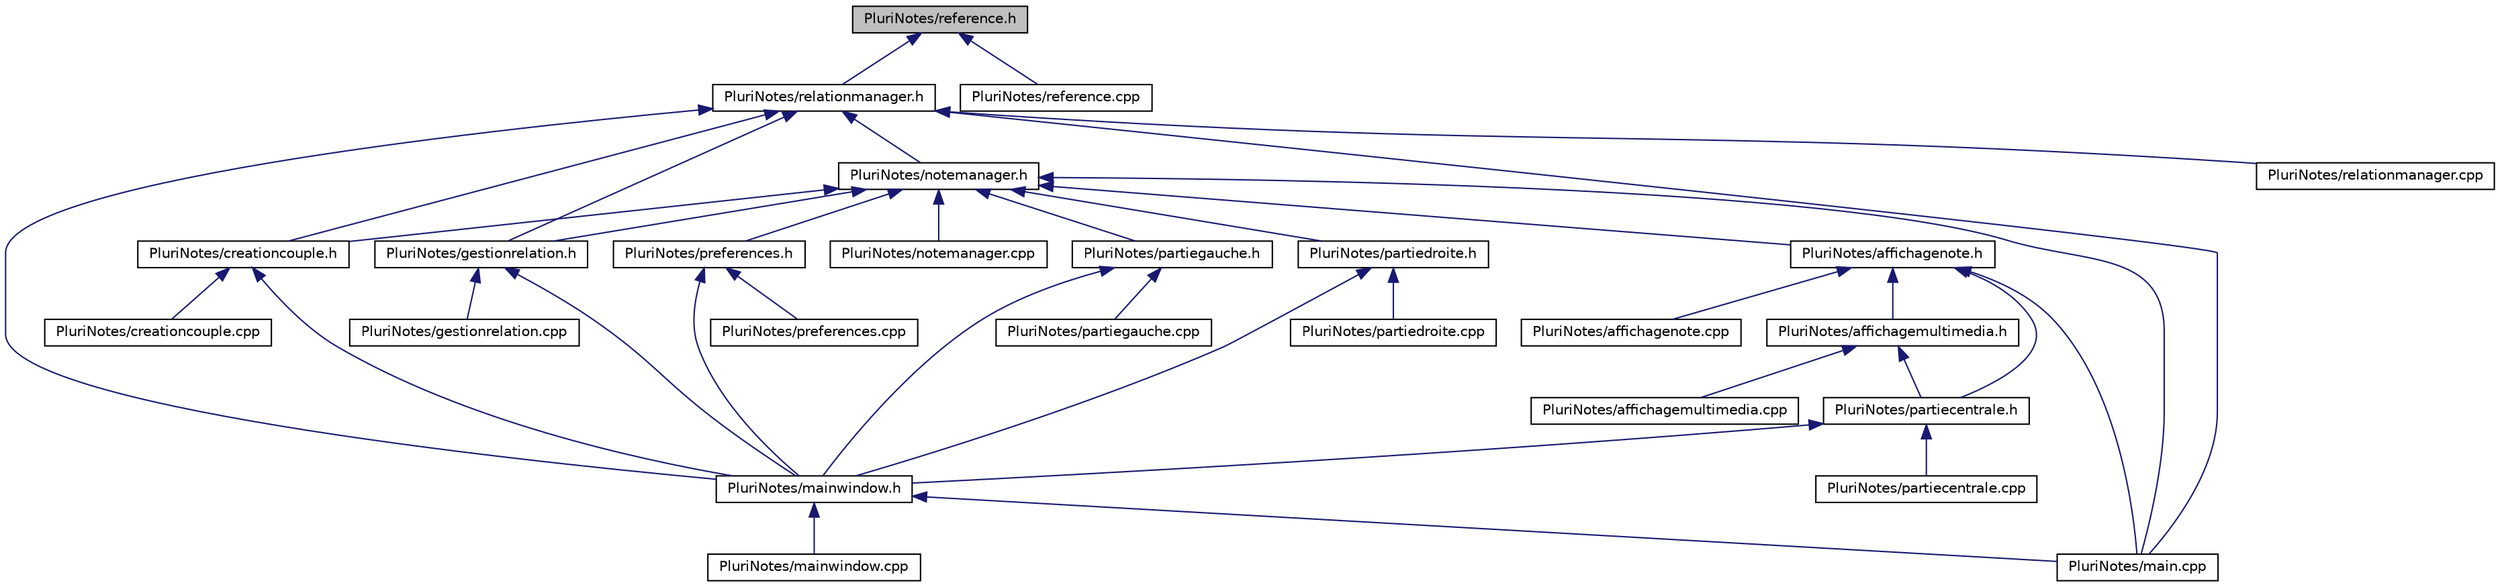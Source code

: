 digraph "PluriNotes/reference.h"
{
  edge [fontname="Helvetica",fontsize="10",labelfontname="Helvetica",labelfontsize="10"];
  node [fontname="Helvetica",fontsize="10",shape=record];
  Node13 [label="PluriNotes/reference.h",height=0.2,width=0.4,color="black", fillcolor="grey75", style="filled", fontcolor="black"];
  Node13 -> Node14 [dir="back",color="midnightblue",fontsize="10",style="solid",fontname="Helvetica"];
  Node14 [label="PluriNotes/relationmanager.h",height=0.2,width=0.4,color="black", fillcolor="white", style="filled",URL="$relationmanager_8h.html"];
  Node14 -> Node15 [dir="back",color="midnightblue",fontsize="10",style="solid",fontname="Helvetica"];
  Node15 [label="PluriNotes/notemanager.h",height=0.2,width=0.4,color="black", fillcolor="white", style="filled",URL="$notemanager_8h.html"];
  Node15 -> Node16 [dir="back",color="midnightblue",fontsize="10",style="solid",fontname="Helvetica"];
  Node16 [label="PluriNotes/affichagenote.h",height=0.2,width=0.4,color="black", fillcolor="white", style="filled",URL="$affichagenote_8h.html"];
  Node16 -> Node17 [dir="back",color="midnightblue",fontsize="10",style="solid",fontname="Helvetica"];
  Node17 [label="PluriNotes/affichagemultimedia.h",height=0.2,width=0.4,color="black", fillcolor="white", style="filled",URL="$affichagemultimedia_8h.html"];
  Node17 -> Node18 [dir="back",color="midnightblue",fontsize="10",style="solid",fontname="Helvetica"];
  Node18 [label="PluriNotes/affichagemultimedia.cpp",height=0.2,width=0.4,color="black", fillcolor="white", style="filled",URL="$affichagemultimedia_8cpp.html"];
  Node17 -> Node19 [dir="back",color="midnightblue",fontsize="10",style="solid",fontname="Helvetica"];
  Node19 [label="PluriNotes/partiecentrale.h",height=0.2,width=0.4,color="black", fillcolor="white", style="filled",URL="$partiecentrale_8h.html"];
  Node19 -> Node20 [dir="back",color="midnightblue",fontsize="10",style="solid",fontname="Helvetica"];
  Node20 [label="PluriNotes/mainwindow.h",height=0.2,width=0.4,color="black", fillcolor="white", style="filled",URL="$mainwindow_8h.html"];
  Node20 -> Node21 [dir="back",color="midnightblue",fontsize="10",style="solid",fontname="Helvetica"];
  Node21 [label="PluriNotes/main.cpp",height=0.2,width=0.4,color="black", fillcolor="white", style="filled",URL="$main_8cpp.html"];
  Node20 -> Node22 [dir="back",color="midnightblue",fontsize="10",style="solid",fontname="Helvetica"];
  Node22 [label="PluriNotes/mainwindow.cpp",height=0.2,width=0.4,color="black", fillcolor="white", style="filled",URL="$mainwindow_8cpp.html"];
  Node19 -> Node23 [dir="back",color="midnightblue",fontsize="10",style="solid",fontname="Helvetica"];
  Node23 [label="PluriNotes/partiecentrale.cpp",height=0.2,width=0.4,color="black", fillcolor="white", style="filled",URL="$partiecentrale_8cpp.html"];
  Node16 -> Node24 [dir="back",color="midnightblue",fontsize="10",style="solid",fontname="Helvetica"];
  Node24 [label="PluriNotes/affichagenote.cpp",height=0.2,width=0.4,color="black", fillcolor="white", style="filled",URL="$affichagenote_8cpp.html"];
  Node16 -> Node19 [dir="back",color="midnightblue",fontsize="10",style="solid",fontname="Helvetica"];
  Node16 -> Node21 [dir="back",color="midnightblue",fontsize="10",style="solid",fontname="Helvetica"];
  Node15 -> Node25 [dir="back",color="midnightblue",fontsize="10",style="solid",fontname="Helvetica"];
  Node25 [label="PluriNotes/creationcouple.h",height=0.2,width=0.4,color="black", fillcolor="white", style="filled",URL="$creationcouple_8h.html"];
  Node25 -> Node26 [dir="back",color="midnightblue",fontsize="10",style="solid",fontname="Helvetica"];
  Node26 [label="PluriNotes/creationcouple.cpp",height=0.2,width=0.4,color="black", fillcolor="white", style="filled",URL="$creationcouple_8cpp.html"];
  Node25 -> Node20 [dir="back",color="midnightblue",fontsize="10",style="solid",fontname="Helvetica"];
  Node15 -> Node27 [dir="back",color="midnightblue",fontsize="10",style="solid",fontname="Helvetica"];
  Node27 [label="PluriNotes/gestionrelation.h",height=0.2,width=0.4,color="black", fillcolor="white", style="filled",URL="$gestionrelation_8h.html"];
  Node27 -> Node28 [dir="back",color="midnightblue",fontsize="10",style="solid",fontname="Helvetica"];
  Node28 [label="PluriNotes/gestionrelation.cpp",height=0.2,width=0.4,color="black", fillcolor="white", style="filled",URL="$gestionrelation_8cpp.html"];
  Node27 -> Node20 [dir="back",color="midnightblue",fontsize="10",style="solid",fontname="Helvetica"];
  Node15 -> Node29 [dir="back",color="midnightblue",fontsize="10",style="solid",fontname="Helvetica"];
  Node29 [label="PluriNotes/partiegauche.h",height=0.2,width=0.4,color="black", fillcolor="white", style="filled",URL="$partiegauche_8h.html"];
  Node29 -> Node20 [dir="back",color="midnightblue",fontsize="10",style="solid",fontname="Helvetica"];
  Node29 -> Node30 [dir="back",color="midnightblue",fontsize="10",style="solid",fontname="Helvetica"];
  Node30 [label="PluriNotes/partiegauche.cpp",height=0.2,width=0.4,color="black", fillcolor="white", style="filled",URL="$partiegauche_8cpp.html"];
  Node15 -> Node31 [dir="back",color="midnightblue",fontsize="10",style="solid",fontname="Helvetica"];
  Node31 [label="PluriNotes/partiedroite.h",height=0.2,width=0.4,color="black", fillcolor="white", style="filled",URL="$partiedroite_8h.html"];
  Node31 -> Node20 [dir="back",color="midnightblue",fontsize="10",style="solid",fontname="Helvetica"];
  Node31 -> Node32 [dir="back",color="midnightblue",fontsize="10",style="solid",fontname="Helvetica"];
  Node32 [label="PluriNotes/partiedroite.cpp",height=0.2,width=0.4,color="black", fillcolor="white", style="filled",URL="$partiedroite_8cpp.html"];
  Node15 -> Node33 [dir="back",color="midnightblue",fontsize="10",style="solid",fontname="Helvetica"];
  Node33 [label="PluriNotes/preferences.h",height=0.2,width=0.4,color="black", fillcolor="white", style="filled",URL="$preferences_8h.html"];
  Node33 -> Node20 [dir="back",color="midnightblue",fontsize="10",style="solid",fontname="Helvetica"];
  Node33 -> Node34 [dir="back",color="midnightblue",fontsize="10",style="solid",fontname="Helvetica"];
  Node34 [label="PluriNotes/preferences.cpp",height=0.2,width=0.4,color="black", fillcolor="white", style="filled",URL="$preferences_8cpp.html"];
  Node15 -> Node21 [dir="back",color="midnightblue",fontsize="10",style="solid",fontname="Helvetica"];
  Node15 -> Node35 [dir="back",color="midnightblue",fontsize="10",style="solid",fontname="Helvetica"];
  Node35 [label="PluriNotes/notemanager.cpp",height=0.2,width=0.4,color="black", fillcolor="white", style="filled",URL="$notemanager_8cpp.html"];
  Node14 -> Node25 [dir="back",color="midnightblue",fontsize="10",style="solid",fontname="Helvetica"];
  Node14 -> Node27 [dir="back",color="midnightblue",fontsize="10",style="solid",fontname="Helvetica"];
  Node14 -> Node20 [dir="back",color="midnightblue",fontsize="10",style="solid",fontname="Helvetica"];
  Node14 -> Node21 [dir="back",color="midnightblue",fontsize="10",style="solid",fontname="Helvetica"];
  Node14 -> Node36 [dir="back",color="midnightblue",fontsize="10",style="solid",fontname="Helvetica"];
  Node36 [label="PluriNotes/relationmanager.cpp",height=0.2,width=0.4,color="black", fillcolor="white", style="filled",URL="$relationmanager_8cpp.html"];
  Node13 -> Node37 [dir="back",color="midnightblue",fontsize="10",style="solid",fontname="Helvetica"];
  Node37 [label="PluriNotes/reference.cpp",height=0.2,width=0.4,color="black", fillcolor="white", style="filled",URL="$reference_8cpp.html"];
}
